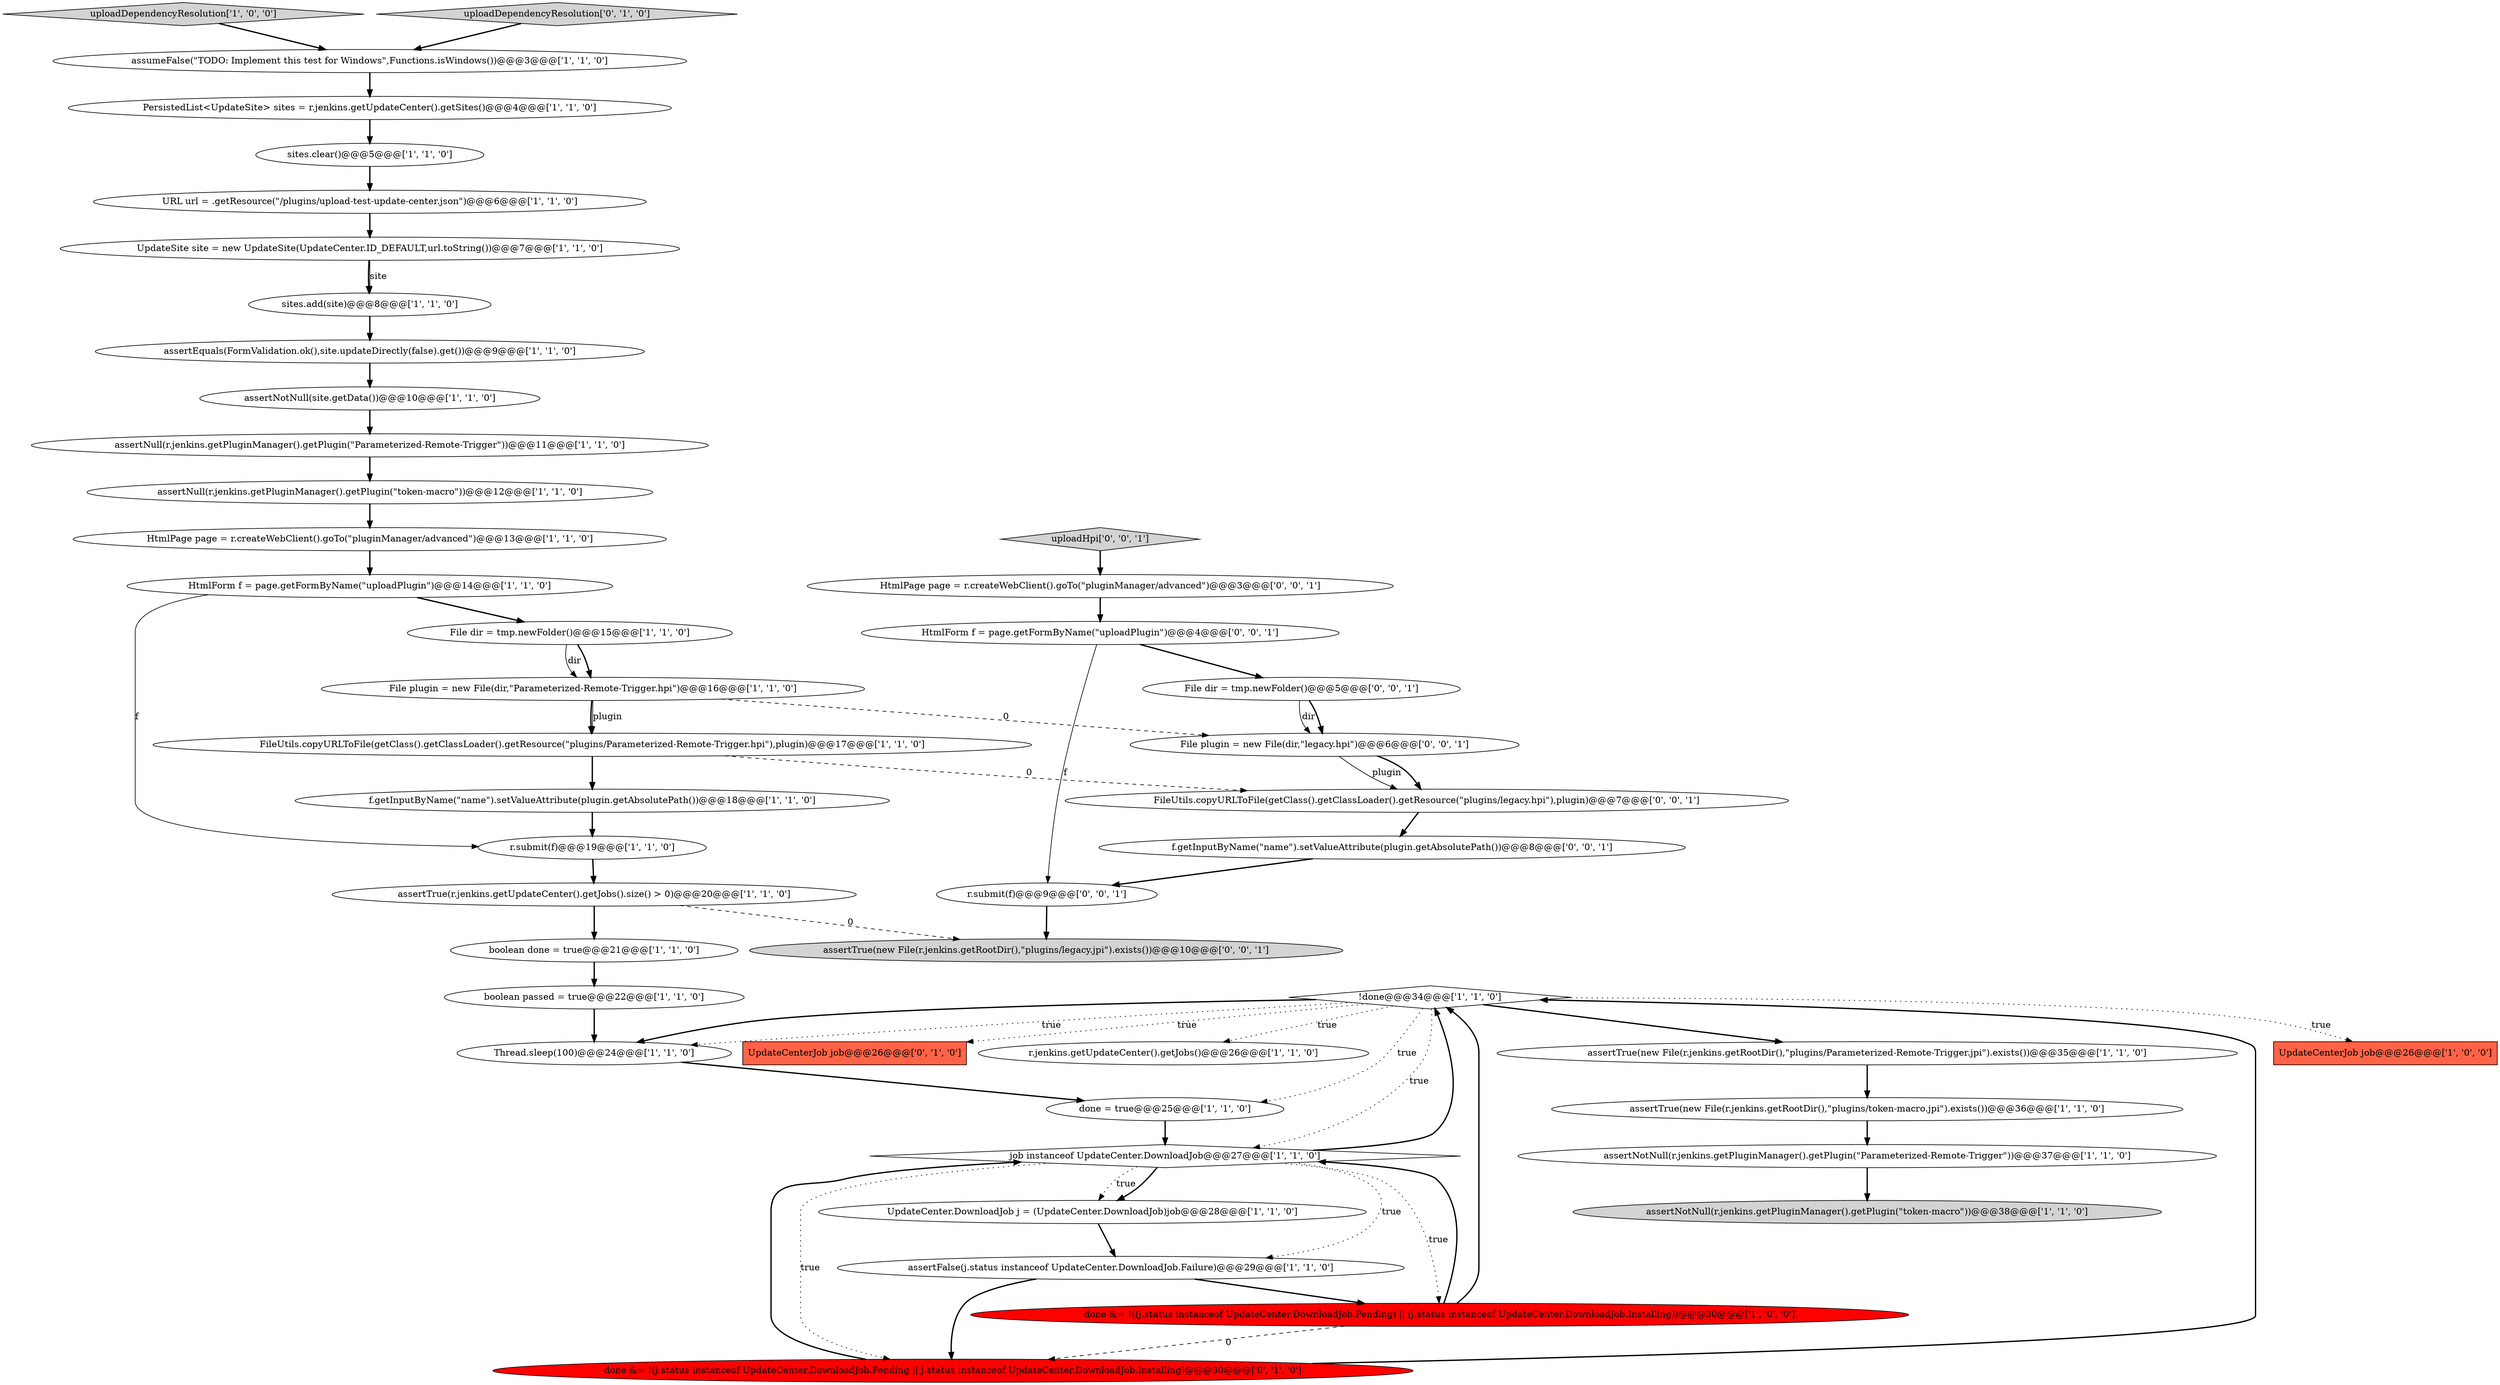 digraph {
10 [style = filled, label = "UpdateCenterJob job@@@26@@@['1', '0', '0']", fillcolor = tomato, shape = box image = "AAA0AAABBB1BBB"];
12 [style = filled, label = "boolean done = true@@@21@@@['1', '1', '0']", fillcolor = white, shape = ellipse image = "AAA0AAABBB1BBB"];
18 [style = filled, label = "f.getInputByName(\"name\").setValueAttribute(plugin.getAbsolutePath())@@@18@@@['1', '1', '0']", fillcolor = white, shape = ellipse image = "AAA0AAABBB1BBB"];
26 [style = filled, label = "assertNull(r.jenkins.getPluginManager().getPlugin(\"token-macro\"))@@@12@@@['1', '1', '0']", fillcolor = white, shape = ellipse image = "AAA0AAABBB1BBB"];
27 [style = filled, label = "assertNotNull(site.getData())@@@10@@@['1', '1', '0']", fillcolor = white, shape = ellipse image = "AAA0AAABBB1BBB"];
8 [style = filled, label = "assertNotNull(r.jenkins.getPluginManager().getPlugin(\"token-macro\"))@@@38@@@['1', '1', '0']", fillcolor = lightgray, shape = ellipse image = "AAA0AAABBB1BBB"];
39 [style = filled, label = "uploadHpi['0', '0', '1']", fillcolor = lightgray, shape = diamond image = "AAA0AAABBB3BBB"];
5 [style = filled, label = "assertFalse(j.status instanceof UpdateCenter.DownloadJob.Failure)@@@29@@@['1', '1', '0']", fillcolor = white, shape = ellipse image = "AAA0AAABBB1BBB"];
45 [style = filled, label = "assertTrue(new File(r.jenkins.getRootDir(),\"plugins/legacy.jpi\").exists())@@@10@@@['0', '0', '1']", fillcolor = lightgray, shape = ellipse image = "AAA0AAABBB3BBB"];
29 [style = filled, label = "Thread.sleep(100)@@@24@@@['1', '1', '0']", fillcolor = white, shape = ellipse image = "AAA0AAABBB1BBB"];
44 [style = filled, label = "f.getInputByName(\"name\").setValueAttribute(plugin.getAbsolutePath())@@@8@@@['0', '0', '1']", fillcolor = white, shape = ellipse image = "AAA0AAABBB3BBB"];
41 [style = filled, label = "HtmlForm f = page.getFormByName(\"uploadPlugin\")@@@4@@@['0', '0', '1']", fillcolor = white, shape = ellipse image = "AAA0AAABBB3BBB"];
31 [style = filled, label = "assumeFalse(\"TODO: Implement this test for Windows\",Functions.isWindows())@@@3@@@['1', '1', '0']", fillcolor = white, shape = ellipse image = "AAA0AAABBB1BBB"];
13 [style = filled, label = "assertEquals(FormValidation.ok(),site.updateDirectly(false).get())@@@9@@@['1', '1', '0']", fillcolor = white, shape = ellipse image = "AAA0AAABBB1BBB"];
40 [style = filled, label = "File plugin = new File(dir,\"legacy.hpi\")@@@6@@@['0', '0', '1']", fillcolor = white, shape = ellipse image = "AAA0AAABBB3BBB"];
14 [style = filled, label = "r.submit(f)@@@19@@@['1', '1', '0']", fillcolor = white, shape = ellipse image = "AAA0AAABBB1BBB"];
3 [style = filled, label = "assertTrue(r.jenkins.getUpdateCenter().getJobs().size() > 0)@@@20@@@['1', '1', '0']", fillcolor = white, shape = ellipse image = "AAA0AAABBB1BBB"];
23 [style = filled, label = "URL url = .getResource(\"/plugins/upload-test-update-center.json\")@@@6@@@['1', '1', '0']", fillcolor = white, shape = ellipse image = "AAA0AAABBB1BBB"];
19 [style = filled, label = "job instanceof UpdateCenter.DownloadJob@@@27@@@['1', '1', '0']", fillcolor = white, shape = diamond image = "AAA0AAABBB1BBB"];
9 [style = filled, label = "File dir = tmp.newFolder()@@@15@@@['1', '1', '0']", fillcolor = white, shape = ellipse image = "AAA0AAABBB1BBB"];
20 [style = filled, label = "assertTrue(new File(r.jenkins.getRootDir(),\"plugins/token-macro.jpi\").exists())@@@36@@@['1', '1', '0']", fillcolor = white, shape = ellipse image = "AAA0AAABBB1BBB"];
28 [style = filled, label = "File plugin = new File(dir,\"Parameterized-Remote-Trigger.hpi\")@@@16@@@['1', '1', '0']", fillcolor = white, shape = ellipse image = "AAA0AAABBB1BBB"];
35 [style = filled, label = "UpdateCenterJob job@@@26@@@['0', '1', '0']", fillcolor = tomato, shape = box image = "AAA0AAABBB2BBB"];
16 [style = filled, label = "uploadDependencyResolution['1', '0', '0']", fillcolor = lightgray, shape = diamond image = "AAA0AAABBB1BBB"];
33 [style = filled, label = "!done@@@34@@@['1', '1', '0']", fillcolor = white, shape = diamond image = "AAA0AAABBB1BBB"];
43 [style = filled, label = "HtmlPage page = r.createWebClient().goTo(\"pluginManager/advanced\")@@@3@@@['0', '0', '1']", fillcolor = white, shape = ellipse image = "AAA0AAABBB3BBB"];
15 [style = filled, label = "done &= !((j.status instanceof UpdateCenter.DownloadJob.Pending) || (j.status instanceof UpdateCenter.DownloadJob.Installing))@@@30@@@['1', '0', '0']", fillcolor = red, shape = ellipse image = "AAA1AAABBB1BBB"];
30 [style = filled, label = "assertNotNull(r.jenkins.getPluginManager().getPlugin(\"Parameterized-Remote-Trigger\"))@@@37@@@['1', '1', '0']", fillcolor = white, shape = ellipse image = "AAA0AAABBB1BBB"];
36 [style = filled, label = "done &= !(j.status instanceof UpdateCenter.DownloadJob.Pending || j.status instanceof UpdateCenter.DownloadJob.Installing)@@@30@@@['0', '1', '0']", fillcolor = red, shape = ellipse image = "AAA1AAABBB2BBB"];
38 [style = filled, label = "r.submit(f)@@@9@@@['0', '0', '1']", fillcolor = white, shape = ellipse image = "AAA0AAABBB3BBB"];
25 [style = filled, label = "sites.add(site)@@@8@@@['1', '1', '0']", fillcolor = white, shape = ellipse image = "AAA0AAABBB1BBB"];
22 [style = filled, label = "HtmlForm f = page.getFormByName(\"uploadPlugin\")@@@14@@@['1', '1', '0']", fillcolor = white, shape = ellipse image = "AAA0AAABBB1BBB"];
11 [style = filled, label = "boolean passed = true@@@22@@@['1', '1', '0']", fillcolor = white, shape = ellipse image = "AAA0AAABBB1BBB"];
2 [style = filled, label = "PersistedList<UpdateSite> sites = r.jenkins.getUpdateCenter().getSites()@@@4@@@['1', '1', '0']", fillcolor = white, shape = ellipse image = "AAA0AAABBB1BBB"];
17 [style = filled, label = "r.jenkins.getUpdateCenter().getJobs()@@@26@@@['1', '1', '0']", fillcolor = white, shape = ellipse image = "AAA0AAABBB1BBB"];
1 [style = filled, label = "done = true@@@25@@@['1', '1', '0']", fillcolor = white, shape = ellipse image = "AAA0AAABBB1BBB"];
21 [style = filled, label = "sites.clear()@@@5@@@['1', '1', '0']", fillcolor = white, shape = ellipse image = "AAA0AAABBB1BBB"];
32 [style = filled, label = "FileUtils.copyURLToFile(getClass().getClassLoader().getResource(\"plugins/Parameterized-Remote-Trigger.hpi\"),plugin)@@@17@@@['1', '1', '0']", fillcolor = white, shape = ellipse image = "AAA0AAABBB1BBB"];
7 [style = filled, label = "UpdateCenter.DownloadJob j = (UpdateCenter.DownloadJob)job@@@28@@@['1', '1', '0']", fillcolor = white, shape = ellipse image = "AAA0AAABBB1BBB"];
34 [style = filled, label = "uploadDependencyResolution['0', '1', '0']", fillcolor = lightgray, shape = diamond image = "AAA0AAABBB2BBB"];
37 [style = filled, label = "FileUtils.copyURLToFile(getClass().getClassLoader().getResource(\"plugins/legacy.hpi\"),plugin)@@@7@@@['0', '0', '1']", fillcolor = white, shape = ellipse image = "AAA0AAABBB3BBB"];
24 [style = filled, label = "assertNull(r.jenkins.getPluginManager().getPlugin(\"Parameterized-Remote-Trigger\"))@@@11@@@['1', '1', '0']", fillcolor = white, shape = ellipse image = "AAA0AAABBB1BBB"];
42 [style = filled, label = "File dir = tmp.newFolder()@@@5@@@['0', '0', '1']", fillcolor = white, shape = ellipse image = "AAA0AAABBB3BBB"];
4 [style = filled, label = "UpdateSite site = new UpdateSite(UpdateCenter.ID_DEFAULT,url.toString())@@@7@@@['1', '1', '0']", fillcolor = white, shape = ellipse image = "AAA0AAABBB1BBB"];
6 [style = filled, label = "assertTrue(new File(r.jenkins.getRootDir(),\"plugins/Parameterized-Remote-Trigger.jpi\").exists())@@@35@@@['1', '1', '0']", fillcolor = white, shape = ellipse image = "AAA0AAABBB1BBB"];
0 [style = filled, label = "HtmlPage page = r.createWebClient().goTo(\"pluginManager/advanced\")@@@13@@@['1', '1', '0']", fillcolor = white, shape = ellipse image = "AAA0AAABBB1BBB"];
19->33 [style = bold, label=""];
41->38 [style = solid, label="f"];
14->3 [style = bold, label=""];
40->37 [style = solid, label="plugin"];
4->25 [style = bold, label=""];
32->37 [style = dashed, label="0"];
25->13 [style = bold, label=""];
33->6 [style = bold, label=""];
28->40 [style = dashed, label="0"];
40->37 [style = bold, label=""];
22->9 [style = bold, label=""];
12->11 [style = bold, label=""];
39->43 [style = bold, label=""];
23->4 [style = bold, label=""];
11->29 [style = bold, label=""];
5->15 [style = bold, label=""];
34->31 [style = bold, label=""];
31->2 [style = bold, label=""];
38->45 [style = bold, label=""];
3->12 [style = bold, label=""];
42->40 [style = solid, label="dir"];
19->7 [style = dotted, label="true"];
15->19 [style = bold, label=""];
19->15 [style = dotted, label="true"];
36->33 [style = bold, label=""];
33->17 [style = dotted, label="true"];
19->36 [style = dotted, label="true"];
15->36 [style = dashed, label="0"];
42->40 [style = bold, label=""];
4->25 [style = solid, label="site"];
44->38 [style = bold, label=""];
28->32 [style = solid, label="plugin"];
28->32 [style = bold, label=""];
33->29 [style = bold, label=""];
9->28 [style = bold, label=""];
6->20 [style = bold, label=""];
24->26 [style = bold, label=""];
26->0 [style = bold, label=""];
7->5 [style = bold, label=""];
13->27 [style = bold, label=""];
33->35 [style = dotted, label="true"];
2->21 [style = bold, label=""];
16->31 [style = bold, label=""];
22->14 [style = solid, label="f"];
0->22 [style = bold, label=""];
9->28 [style = solid, label="dir"];
3->45 [style = dashed, label="0"];
37->44 [style = bold, label=""];
33->1 [style = dotted, label="true"];
19->5 [style = dotted, label="true"];
33->29 [style = dotted, label="true"];
33->19 [style = dotted, label="true"];
43->41 [style = bold, label=""];
27->24 [style = bold, label=""];
32->18 [style = bold, label=""];
29->1 [style = bold, label=""];
30->8 [style = bold, label=""];
1->19 [style = bold, label=""];
20->30 [style = bold, label=""];
5->36 [style = bold, label=""];
19->7 [style = bold, label=""];
18->14 [style = bold, label=""];
41->42 [style = bold, label=""];
33->10 [style = dotted, label="true"];
36->19 [style = bold, label=""];
15->33 [style = bold, label=""];
21->23 [style = bold, label=""];
}
